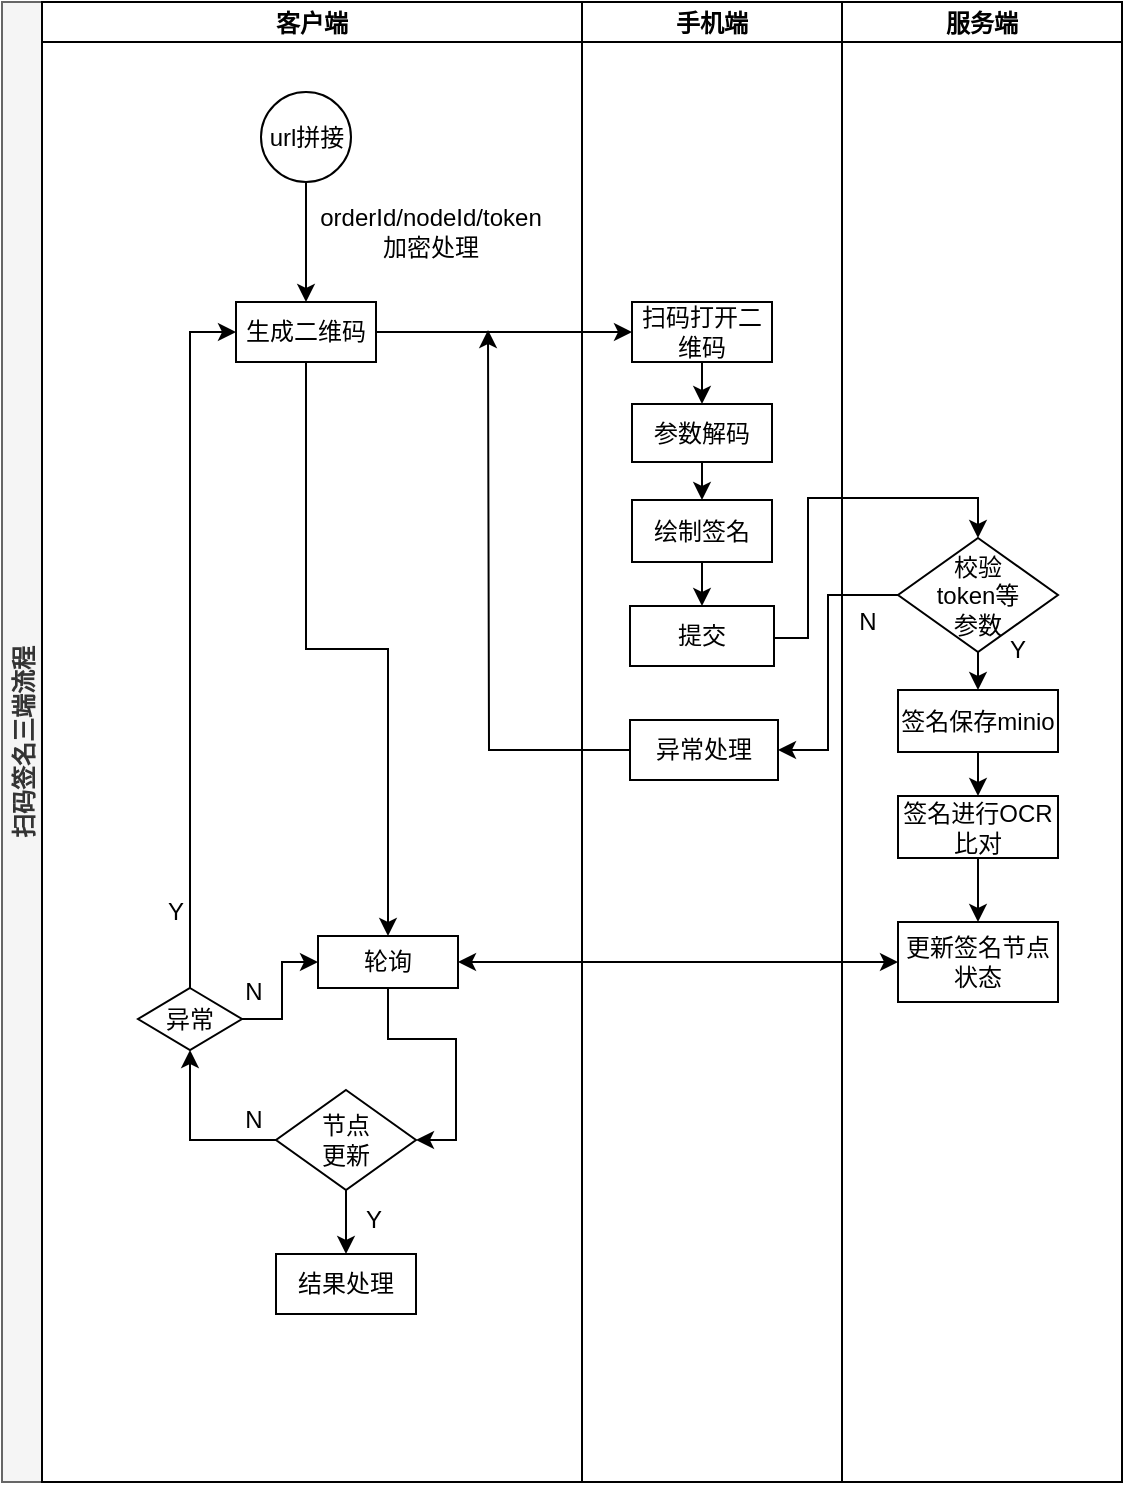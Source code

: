 <mxfile version="20.6.0" type="github">
  <diagram id="prtHgNgQTEPvFCAcTncT" name="Page-1">
    <mxGraphModel dx="1240" dy="690" grid="1" gridSize="10" guides="1" tooltips="1" connect="1" arrows="1" fold="1" page="1" pageScale="1" pageWidth="827" pageHeight="1169" math="0" shadow="0">
      <root>
        <mxCell id="0" />
        <mxCell id="1" parent="0" />
        <mxCell id="ClwotM2JT0QDWk72iHg4-1" value="扫码签名三端流程" style="swimlane;childLayout=stackLayout;resizeParent=1;resizeParentMax=0;startSize=20;horizontal=0;horizontalStack=1;fillColor=#f5f5f5;fontColor=#333333;strokeColor=#666666;" vertex="1" parent="1">
          <mxGeometry x="107" y="636" width="560" height="740" as="geometry" />
        </mxCell>
        <mxCell id="ClwotM2JT0QDWk72iHg4-2" value="客户端" style="swimlane;startSize=20;" vertex="1" parent="ClwotM2JT0QDWk72iHg4-1">
          <mxGeometry x="20" width="270" height="740" as="geometry" />
        </mxCell>
        <mxCell id="ClwotM2JT0QDWk72iHg4-14" style="edgeStyle=orthogonalEdgeStyle;rounded=0;orthogonalLoop=1;jettySize=auto;html=1;exitX=0.5;exitY=1;exitDx=0;exitDy=0;entryX=0.5;entryY=0;entryDx=0;entryDy=0;" edge="1" parent="ClwotM2JT0QDWk72iHg4-2" source="ClwotM2JT0QDWk72iHg4-6" target="ClwotM2JT0QDWk72iHg4-9">
          <mxGeometry relative="1" as="geometry" />
        </mxCell>
        <mxCell id="ClwotM2JT0QDWk72iHg4-6" value="url拼接" style="ellipse;whiteSpace=wrap;html=1;aspect=fixed;" vertex="1" parent="ClwotM2JT0QDWk72iHg4-2">
          <mxGeometry x="109.5" y="45" width="45" height="45" as="geometry" />
        </mxCell>
        <mxCell id="ClwotM2JT0QDWk72iHg4-39" style="edgeStyle=orthogonalEdgeStyle;rounded=0;orthogonalLoop=1;jettySize=auto;html=1;exitX=0.5;exitY=1;exitDx=0;exitDy=0;" edge="1" parent="ClwotM2JT0QDWk72iHg4-2" source="ClwotM2JT0QDWk72iHg4-9" target="ClwotM2JT0QDWk72iHg4-38">
          <mxGeometry relative="1" as="geometry" />
        </mxCell>
        <mxCell id="ClwotM2JT0QDWk72iHg4-9" value="生成二维码" style="rounded=0;whiteSpace=wrap;html=1;fontFamily=Helvetica;fontSize=12;fontColor=#000000;align=center;" vertex="1" parent="ClwotM2JT0QDWk72iHg4-2">
          <mxGeometry x="97" y="150" width="70" height="30" as="geometry" />
        </mxCell>
        <mxCell id="ClwotM2JT0QDWk72iHg4-15" value="orderId/nodeId/token&lt;br&gt;加密处理" style="text;html=1;align=center;verticalAlign=middle;whiteSpace=wrap;rounded=0;opacity=0;fillStyle=solid;" vertex="1" parent="ClwotM2JT0QDWk72iHg4-2">
          <mxGeometry x="167" y="100" width="55" height="30" as="geometry" />
        </mxCell>
        <mxCell id="ClwotM2JT0QDWk72iHg4-76" style="edgeStyle=orthogonalEdgeStyle;rounded=0;orthogonalLoop=1;jettySize=auto;html=1;exitX=0.5;exitY=1;exitDx=0;exitDy=0;entryX=1;entryY=0.5;entryDx=0;entryDy=0;" edge="1" parent="ClwotM2JT0QDWk72iHg4-2" source="ClwotM2JT0QDWk72iHg4-38" target="ClwotM2JT0QDWk72iHg4-45">
          <mxGeometry relative="1" as="geometry" />
        </mxCell>
        <mxCell id="ClwotM2JT0QDWk72iHg4-38" value="轮询" style="rounded=0;whiteSpace=wrap;html=1;fontFamily=Helvetica;fontSize=12;fontColor=#000000;align=center;" vertex="1" parent="ClwotM2JT0QDWk72iHg4-2">
          <mxGeometry x="138" y="467" width="70" height="26" as="geometry" />
        </mxCell>
        <mxCell id="ClwotM2JT0QDWk72iHg4-52" style="edgeStyle=orthogonalEdgeStyle;rounded=0;orthogonalLoop=1;jettySize=auto;html=1;exitX=0.5;exitY=1;exitDx=0;exitDy=0;entryX=0.5;entryY=0;entryDx=0;entryDy=0;" edge="1" parent="ClwotM2JT0QDWk72iHg4-2" source="ClwotM2JT0QDWk72iHg4-45" target="ClwotM2JT0QDWk72iHg4-47">
          <mxGeometry relative="1" as="geometry" />
        </mxCell>
        <mxCell id="ClwotM2JT0QDWk72iHg4-82" style="edgeStyle=orthogonalEdgeStyle;rounded=0;orthogonalLoop=1;jettySize=auto;html=1;entryX=0.5;entryY=1;entryDx=0;entryDy=0;" edge="1" parent="ClwotM2JT0QDWk72iHg4-2" source="ClwotM2JT0QDWk72iHg4-45" target="ClwotM2JT0QDWk72iHg4-67">
          <mxGeometry relative="1" as="geometry" />
        </mxCell>
        <mxCell id="ClwotM2JT0QDWk72iHg4-45" value="节点&lt;br&gt;更新" style="rhombus;whiteSpace=wrap;html=1;fontFamily=Helvetica;fontSize=12;fontColor=#000000;align=center;" vertex="1" parent="ClwotM2JT0QDWk72iHg4-2">
          <mxGeometry x="117" y="544" width="70" height="50" as="geometry" />
        </mxCell>
        <mxCell id="ClwotM2JT0QDWk72iHg4-47" value="结果处理" style="rounded=0;whiteSpace=wrap;html=1;fontFamily=Helvetica;fontSize=12;fontColor=#000000;align=center;" vertex="1" parent="ClwotM2JT0QDWk72iHg4-2">
          <mxGeometry x="117" y="626" width="70" height="30" as="geometry" />
        </mxCell>
        <mxCell id="ClwotM2JT0QDWk72iHg4-53" value="Y" style="text;html=1;strokeColor=none;fillColor=none;align=center;verticalAlign=middle;whiteSpace=wrap;rounded=0;fillStyle=solid;strokeWidth=1;opacity=0;" vertex="1" parent="ClwotM2JT0QDWk72iHg4-2">
          <mxGeometry x="136" y="594" width="60" height="30" as="geometry" />
        </mxCell>
        <mxCell id="ClwotM2JT0QDWk72iHg4-85" style="edgeStyle=orthogonalEdgeStyle;rounded=0;orthogonalLoop=1;jettySize=auto;html=1;entryX=0;entryY=0.5;entryDx=0;entryDy=0;" edge="1" parent="ClwotM2JT0QDWk72iHg4-2" source="ClwotM2JT0QDWk72iHg4-67" target="ClwotM2JT0QDWk72iHg4-38">
          <mxGeometry relative="1" as="geometry">
            <Array as="points">
              <mxPoint x="120" y="509" />
              <mxPoint x="120" y="480" />
              <mxPoint x="138" y="480" />
            </Array>
          </mxGeometry>
        </mxCell>
        <mxCell id="ClwotM2JT0QDWk72iHg4-86" style="edgeStyle=orthogonalEdgeStyle;rounded=0;orthogonalLoop=1;jettySize=auto;html=1;entryX=0;entryY=0.5;entryDx=0;entryDy=0;" edge="1" parent="ClwotM2JT0QDWk72iHg4-2" source="ClwotM2JT0QDWk72iHg4-67" target="ClwotM2JT0QDWk72iHg4-9">
          <mxGeometry relative="1" as="geometry" />
        </mxCell>
        <mxCell id="ClwotM2JT0QDWk72iHg4-67" value="异常" style="rhombus;whiteSpace=wrap;html=1;fontFamily=Helvetica;fontSize=12;fontColor=#000000;align=center;" vertex="1" parent="ClwotM2JT0QDWk72iHg4-2">
          <mxGeometry x="48" y="493" width="52" height="31" as="geometry" />
        </mxCell>
        <mxCell id="ClwotM2JT0QDWk72iHg4-77" value="Y" style="text;html=1;strokeColor=none;fillColor=none;align=center;verticalAlign=middle;whiteSpace=wrap;rounded=0;fillStyle=solid;strokeWidth=1;opacity=0;" vertex="1" parent="ClwotM2JT0QDWk72iHg4-2">
          <mxGeometry x="37" y="440" width="60" height="30" as="geometry" />
        </mxCell>
        <mxCell id="ClwotM2JT0QDWk72iHg4-51" value="N" style="text;html=1;strokeColor=none;fillColor=none;align=center;verticalAlign=middle;whiteSpace=wrap;rounded=0;fillStyle=solid;strokeWidth=1;opacity=0;" vertex="1" parent="ClwotM2JT0QDWk72iHg4-2">
          <mxGeometry x="76" y="544" width="60" height="30" as="geometry" />
        </mxCell>
        <mxCell id="ClwotM2JT0QDWk72iHg4-79" value="N" style="text;html=1;strokeColor=none;fillColor=none;align=center;verticalAlign=middle;whiteSpace=wrap;rounded=0;fillStyle=solid;strokeWidth=1;opacity=0;" vertex="1" parent="ClwotM2JT0QDWk72iHg4-2">
          <mxGeometry x="76" y="480" width="60" height="30" as="geometry" />
        </mxCell>
        <mxCell id="ClwotM2JT0QDWk72iHg4-3" value="手机端" style="swimlane;startSize=20;" vertex="1" parent="ClwotM2JT0QDWk72iHg4-1">
          <mxGeometry x="290" width="130" height="740" as="geometry" />
        </mxCell>
        <mxCell id="ClwotM2JT0QDWk72iHg4-16" value="" style="rounded=0;whiteSpace=wrap;html=1;fillStyle=solid;fillColor=#FFFFFF;opacity=0;" vertex="1" parent="ClwotM2JT0QDWk72iHg4-3">
          <mxGeometry x="25" y="160" width="80" height="30" as="geometry" />
        </mxCell>
        <mxCell id="ClwotM2JT0QDWk72iHg4-17" value="" style="rounded=0;whiteSpace=wrap;html=1;fillStyle=solid;fillColor=#FFFFFF;opacity=0;" vertex="1" parent="ClwotM2JT0QDWk72iHg4-3">
          <mxGeometry x="10" y="160" width="120" height="60" as="geometry" />
        </mxCell>
        <mxCell id="ClwotM2JT0QDWk72iHg4-21" style="edgeStyle=orthogonalEdgeStyle;rounded=0;orthogonalLoop=1;jettySize=auto;html=1;exitX=0.5;exitY=1;exitDx=0;exitDy=0;entryX=0.5;entryY=0;entryDx=0;entryDy=0;" edge="1" parent="ClwotM2JT0QDWk72iHg4-3" source="ClwotM2JT0QDWk72iHg4-18" target="ClwotM2JT0QDWk72iHg4-20">
          <mxGeometry relative="1" as="geometry" />
        </mxCell>
        <mxCell id="ClwotM2JT0QDWk72iHg4-18" value="扫码打开二维码" style="rounded=0;whiteSpace=wrap;html=1;fontFamily=Helvetica;fontSize=12;fontColor=#000000;align=center;" vertex="1" parent="ClwotM2JT0QDWk72iHg4-3">
          <mxGeometry x="25" y="150" width="70" height="30" as="geometry" />
        </mxCell>
        <mxCell id="ClwotM2JT0QDWk72iHg4-23" style="edgeStyle=orthogonalEdgeStyle;rounded=0;orthogonalLoop=1;jettySize=auto;html=1;exitX=0.5;exitY=1;exitDx=0;exitDy=0;entryX=0.5;entryY=0;entryDx=0;entryDy=0;" edge="1" parent="ClwotM2JT0QDWk72iHg4-3" source="ClwotM2JT0QDWk72iHg4-20" target="ClwotM2JT0QDWk72iHg4-22">
          <mxGeometry relative="1" as="geometry" />
        </mxCell>
        <mxCell id="ClwotM2JT0QDWk72iHg4-20" value="参数解码" style="rounded=0;whiteSpace=wrap;html=1;fontFamily=Helvetica;fontSize=12;fontColor=#000000;align=center;" vertex="1" parent="ClwotM2JT0QDWk72iHg4-3">
          <mxGeometry x="25" y="201" width="70" height="29" as="geometry" />
        </mxCell>
        <mxCell id="ClwotM2JT0QDWk72iHg4-92" style="edgeStyle=orthogonalEdgeStyle;rounded=0;orthogonalLoop=1;jettySize=auto;html=1;exitX=0.5;exitY=1;exitDx=0;exitDy=0;entryX=0.5;entryY=0;entryDx=0;entryDy=0;" edge="1" parent="ClwotM2JT0QDWk72iHg4-3" source="ClwotM2JT0QDWk72iHg4-22" target="ClwotM2JT0QDWk72iHg4-91">
          <mxGeometry relative="1" as="geometry" />
        </mxCell>
        <mxCell id="ClwotM2JT0QDWk72iHg4-22" value="绘制签名" style="rounded=0;whiteSpace=wrap;html=1;fontFamily=Helvetica;fontSize=12;fontColor=#000000;align=center;" vertex="1" parent="ClwotM2JT0QDWk72iHg4-3">
          <mxGeometry x="25" y="249" width="70" height="31" as="geometry" />
        </mxCell>
        <mxCell id="ClwotM2JT0QDWk72iHg4-63" value="异常处理" style="rounded=0;whiteSpace=wrap;html=1;fontFamily=Helvetica;fontSize=12;fontColor=#000000;align=center;" vertex="1" parent="ClwotM2JT0QDWk72iHg4-3">
          <mxGeometry x="24" y="359" width="74" height="30" as="geometry" />
        </mxCell>
        <mxCell id="ClwotM2JT0QDWk72iHg4-91" value="提交" style="rounded=0;whiteSpace=wrap;html=1;fontFamily=Helvetica;fontSize=12;fontColor=#000000;align=center;" vertex="1" parent="ClwotM2JT0QDWk72iHg4-3">
          <mxGeometry x="24" y="302" width="72" height="30" as="geometry" />
        </mxCell>
        <mxCell id="ClwotM2JT0QDWk72iHg4-4" value="服务端" style="swimlane;startSize=20;" vertex="1" parent="ClwotM2JT0QDWk72iHg4-1">
          <mxGeometry x="420" width="140" height="740" as="geometry" />
        </mxCell>
        <mxCell id="ClwotM2JT0QDWk72iHg4-36" style="edgeStyle=orthogonalEdgeStyle;rounded=0;orthogonalLoop=1;jettySize=auto;html=1;exitX=0.5;exitY=1;exitDx=0;exitDy=0;entryX=0.5;entryY=0;entryDx=0;entryDy=0;" edge="1" parent="ClwotM2JT0QDWk72iHg4-4" source="ClwotM2JT0QDWk72iHg4-29" target="ClwotM2JT0QDWk72iHg4-35">
          <mxGeometry relative="1" as="geometry" />
        </mxCell>
        <mxCell id="ClwotM2JT0QDWk72iHg4-29" value="校验&lt;br&gt;token等&lt;br&gt;参数" style="rhombus;whiteSpace=wrap;html=1;fontFamily=Helvetica;fontSize=12;fontColor=#000000;align=center;" vertex="1" parent="ClwotM2JT0QDWk72iHg4-4">
          <mxGeometry x="28" y="268" width="80" height="57" as="geometry" />
        </mxCell>
        <mxCell id="ClwotM2JT0QDWk72iHg4-94" value="" style="edgeStyle=orthogonalEdgeStyle;rounded=0;orthogonalLoop=1;jettySize=auto;html=1;" edge="1" parent="ClwotM2JT0QDWk72iHg4-4" source="ClwotM2JT0QDWk72iHg4-35" target="ClwotM2JT0QDWk72iHg4-89">
          <mxGeometry relative="1" as="geometry" />
        </mxCell>
        <mxCell id="ClwotM2JT0QDWk72iHg4-35" value="签名保存minio" style="rounded=0;whiteSpace=wrap;html=1;fontFamily=Helvetica;fontSize=12;fontColor=#000000;align=center;" vertex="1" parent="ClwotM2JT0QDWk72iHg4-4">
          <mxGeometry x="28" y="344" width="80" height="31" as="geometry" />
        </mxCell>
        <mxCell id="ClwotM2JT0QDWk72iHg4-40" value="更新签名节点状态" style="rounded=0;whiteSpace=wrap;html=1;fontFamily=Helvetica;fontSize=12;fontColor=#000000;align=center;" vertex="1" parent="ClwotM2JT0QDWk72iHg4-4">
          <mxGeometry x="28" y="460" width="80" height="40" as="geometry" />
        </mxCell>
        <mxCell id="ClwotM2JT0QDWk72iHg4-54" value="Y" style="text;html=1;strokeColor=none;fillColor=none;align=center;verticalAlign=middle;whiteSpace=wrap;rounded=0;fillStyle=solid;strokeWidth=1;opacity=0;" vertex="1" parent="ClwotM2JT0QDWk72iHg4-4">
          <mxGeometry x="58" y="309" width="60" height="30" as="geometry" />
        </mxCell>
        <mxCell id="ClwotM2JT0QDWk72iHg4-65" value="N" style="text;html=1;strokeColor=none;fillColor=none;align=center;verticalAlign=middle;whiteSpace=wrap;rounded=0;fillStyle=solid;strokeWidth=1;opacity=0;" vertex="1" parent="ClwotM2JT0QDWk72iHg4-4">
          <mxGeometry x="-17" y="295" width="60" height="30" as="geometry" />
        </mxCell>
        <mxCell id="ClwotM2JT0QDWk72iHg4-95" style="edgeStyle=orthogonalEdgeStyle;rounded=0;orthogonalLoop=1;jettySize=auto;html=1;" edge="1" parent="ClwotM2JT0QDWk72iHg4-4" source="ClwotM2JT0QDWk72iHg4-89" target="ClwotM2JT0QDWk72iHg4-40">
          <mxGeometry relative="1" as="geometry" />
        </mxCell>
        <mxCell id="ClwotM2JT0QDWk72iHg4-89" value="签名进行OCR比对" style="rounded=0;whiteSpace=wrap;html=1;fontFamily=Helvetica;fontSize=12;fontColor=#000000;align=center;" vertex="1" parent="ClwotM2JT0QDWk72iHg4-4">
          <mxGeometry x="28" y="397" width="80" height="31" as="geometry" />
        </mxCell>
        <mxCell id="ClwotM2JT0QDWk72iHg4-19" style="edgeStyle=orthogonalEdgeStyle;rounded=0;orthogonalLoop=1;jettySize=auto;html=1;exitX=1;exitY=0.5;exitDx=0;exitDy=0;entryX=0;entryY=0.5;entryDx=0;entryDy=0;" edge="1" parent="ClwotM2JT0QDWk72iHg4-1" source="ClwotM2JT0QDWk72iHg4-9" target="ClwotM2JT0QDWk72iHg4-18">
          <mxGeometry relative="1" as="geometry" />
        </mxCell>
        <mxCell id="ClwotM2JT0QDWk72iHg4-43" value="" style="endArrow=classic;startArrow=classic;html=1;rounded=0;exitX=1;exitY=0.5;exitDx=0;exitDy=0;entryX=0;entryY=0.5;entryDx=0;entryDy=0;" edge="1" parent="ClwotM2JT0QDWk72iHg4-1" source="ClwotM2JT0QDWk72iHg4-38" target="ClwotM2JT0QDWk72iHg4-40">
          <mxGeometry width="50" height="50" relative="1" as="geometry">
            <mxPoint x="380" y="400" as="sourcePoint" />
            <mxPoint x="430" y="350" as="targetPoint" />
          </mxGeometry>
        </mxCell>
        <mxCell id="ClwotM2JT0QDWk72iHg4-96" style="edgeStyle=orthogonalEdgeStyle;rounded=0;orthogonalLoop=1;jettySize=auto;html=1;entryX=0.5;entryY=0;entryDx=0;entryDy=0;" edge="1" parent="ClwotM2JT0QDWk72iHg4-1" source="ClwotM2JT0QDWk72iHg4-91" target="ClwotM2JT0QDWk72iHg4-29">
          <mxGeometry relative="1" as="geometry">
            <Array as="points">
              <mxPoint x="403" y="318" />
              <mxPoint x="403" y="248" />
              <mxPoint x="488" y="248" />
            </Array>
          </mxGeometry>
        </mxCell>
        <mxCell id="ClwotM2JT0QDWk72iHg4-98" style="edgeStyle=orthogonalEdgeStyle;rounded=0;orthogonalLoop=1;jettySize=auto;html=1;entryX=1;entryY=0.5;entryDx=0;entryDy=0;" edge="1" parent="ClwotM2JT0QDWk72iHg4-1" source="ClwotM2JT0QDWk72iHg4-29" target="ClwotM2JT0QDWk72iHg4-63">
          <mxGeometry relative="1" as="geometry">
            <Array as="points">
              <mxPoint x="413" y="297" />
              <mxPoint x="413" y="374" />
            </Array>
          </mxGeometry>
        </mxCell>
        <mxCell id="ClwotM2JT0QDWk72iHg4-99" style="edgeStyle=orthogonalEdgeStyle;rounded=0;orthogonalLoop=1;jettySize=auto;html=1;" edge="1" parent="1" source="ClwotM2JT0QDWk72iHg4-63">
          <mxGeometry relative="1" as="geometry">
            <mxPoint x="350" y="800" as="targetPoint" />
          </mxGeometry>
        </mxCell>
      </root>
    </mxGraphModel>
  </diagram>
</mxfile>
